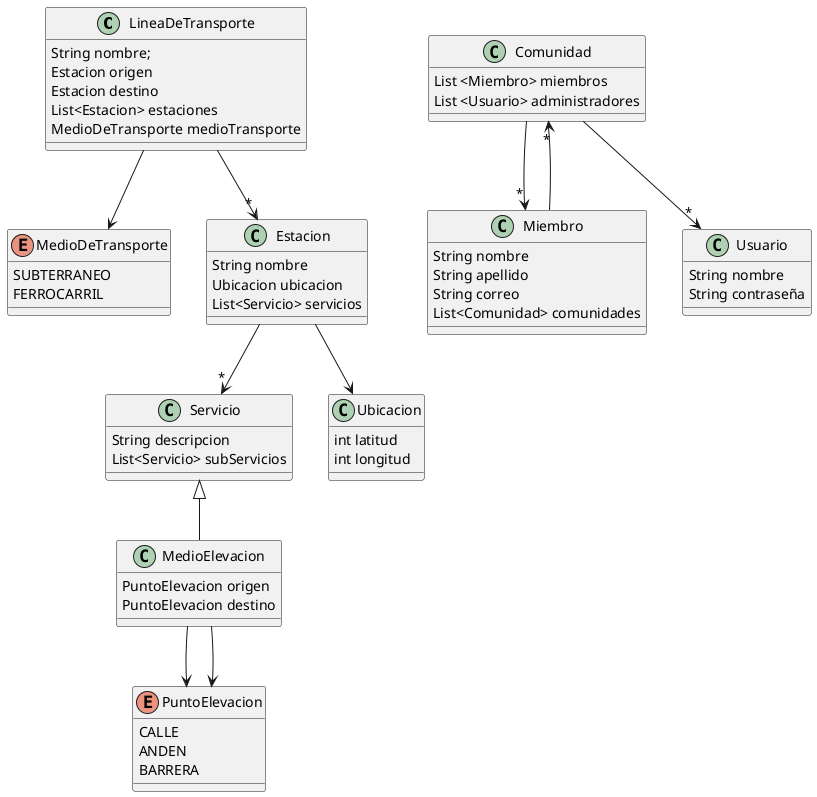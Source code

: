 @startuml
'https://plantuml.com/class-diagram

class LineaDeTransporte{
    String nombre;
    Estacion origen
    Estacion destino
    List<Estacion> estaciones
    MedioDeTransporte medioTransporte
}
Enum MedioDeTransporte{
    SUBTERRANEO
    FERROCARRIL
}

class Servicio{
    String descripcion
    List<Servicio> subServicios
}

class MedioElevacion{
    PuntoElevacion origen
    PuntoElevacion destino
}

Enum PuntoElevacion {
    CALLE
    ANDEN
    BARRERA
}

class Estacion{
    String nombre
    Ubicacion ubicacion
    List<Servicio> servicios
}

class Ubicacion{
    int latitud
    int longitud
}

class Comunidad{
    List <Miembro> miembros
    List <Usuario> administradores
}
class Miembro{
    String nombre
    String apellido
    String correo
    List<Comunidad> comunidades
}

class Usuario{
     String nombre
     String contraseña    

}

LineaDeTransporte -->"*" Estacion
LineaDeTransporte --> MedioDeTransporte
Servicio <|-- MedioElevacion
MedioElevacion --> PuntoElevacion
MedioElevacion --> PuntoElevacion
Estacion --> Ubicacion
Estacion -->"*" Servicio
Comunidad -->"*" Miembro
Comunidad -->"*" Usuario
Miembro -->"*" Comunidad


@endum